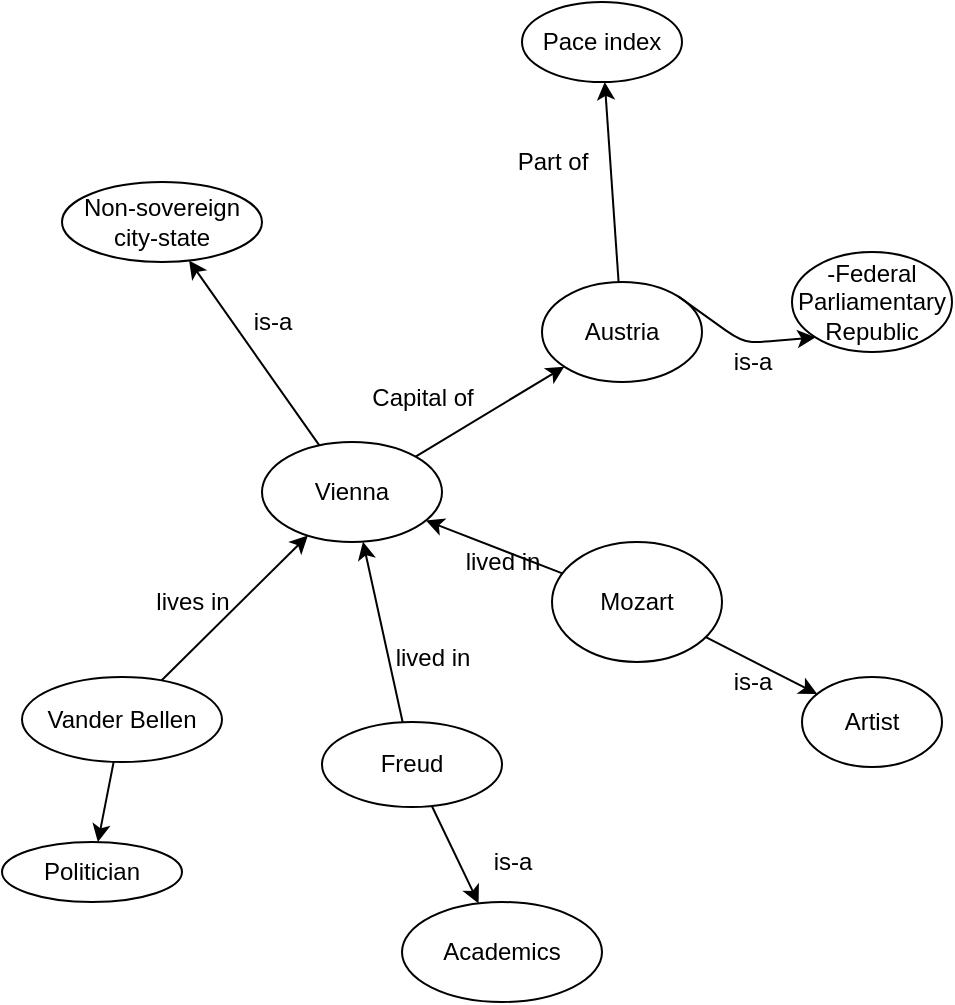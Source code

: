 <mxfile version="14.1.8" type="github">
  <diagram id="Qs0lFPgyOlP8jGPyLrFV" name="Page-1">
    <mxGraphModel dx="1790" dy="835" grid="1" gridSize="10" guides="1" tooltips="1" connect="1" arrows="1" fold="1" page="1" pageScale="1" pageWidth="827" pageHeight="1169" math="0" shadow="0">
      <root>
        <mxCell id="0" />
        <mxCell id="1" parent="0" />
        <mxCell id="Od3kULqFE9dyoIkfnW6N-1" value="Vienna" style="ellipse;whiteSpace=wrap;html=1;" parent="1" vertex="1">
          <mxGeometry x="210" y="400" width="90" height="50" as="geometry" />
        </mxCell>
        <mxCell id="Od3kULqFE9dyoIkfnW6N-3" value="Austria" style="ellipse;whiteSpace=wrap;html=1;" parent="1" vertex="1">
          <mxGeometry x="350" y="320" width="80" height="50" as="geometry" />
        </mxCell>
        <mxCell id="Od3kULqFE9dyoIkfnW6N-6" value="" style="endArrow=classic;html=1;exitX=1;exitY=0;exitDx=0;exitDy=0;" parent="1" source="Od3kULqFE9dyoIkfnW6N-1" target="Od3kULqFE9dyoIkfnW6N-3" edge="1">
          <mxGeometry width="50" height="50" relative="1" as="geometry">
            <mxPoint x="270" y="410" as="sourcePoint" />
            <mxPoint x="320" y="360" as="targetPoint" />
          </mxGeometry>
        </mxCell>
        <mxCell id="Od3kULqFE9dyoIkfnW6N-7" value="&lt;div&gt;Capital of&lt;/div&gt;&lt;div&gt;&lt;br&gt;&lt;/div&gt;" style="text;html=1;align=center;verticalAlign=middle;resizable=0;points=[];autosize=1;" parent="1" vertex="1">
          <mxGeometry x="260" y="370" width="60" height="30" as="geometry" />
        </mxCell>
        <mxCell id="Od3kULqFE9dyoIkfnW6N-8" value="&lt;p&gt;&lt;span lang=&quot;EN&quot;&gt;&lt;span&gt;-&lt;/span&gt;&lt;/span&gt;&lt;span lang=&quot;EN-US&quot;&gt;Federal Parliamentary Republic&lt;/span&gt;&lt;/p&gt;" style="ellipse;whiteSpace=wrap;html=1;" parent="1" vertex="1">
          <mxGeometry x="475" y="305" width="80" height="50" as="geometry" />
        </mxCell>
        <mxCell id="Od3kULqFE9dyoIkfnW6N-10" value="" style="endArrow=classic;html=1;entryX=0;entryY=1;entryDx=0;entryDy=0;exitX=1;exitY=0;exitDx=0;exitDy=0;" parent="1" source="Od3kULqFE9dyoIkfnW6N-3" target="Od3kULqFE9dyoIkfnW6N-8" edge="1">
          <mxGeometry width="50" height="50" relative="1" as="geometry">
            <mxPoint x="390" y="320" as="sourcePoint" />
            <mxPoint x="440" y="270" as="targetPoint" />
            <Array as="points">
              <mxPoint x="450" y="350" />
              <mxPoint x="460" y="350" />
            </Array>
          </mxGeometry>
        </mxCell>
        <mxCell id="Od3kULqFE9dyoIkfnW6N-11" value="is-a " style="text;html=1;align=center;verticalAlign=middle;resizable=0;points=[];autosize=1;" parent="1" vertex="1">
          <mxGeometry x="440" y="350" width="30" height="20" as="geometry" />
        </mxCell>
        <mxCell id="Od3kULqFE9dyoIkfnW6N-12" value="Pace index" style="ellipse;whiteSpace=wrap;html=1;" parent="1" vertex="1">
          <mxGeometry x="340" y="180" width="80" height="40" as="geometry" />
        </mxCell>
        <mxCell id="Od3kULqFE9dyoIkfnW6N-14" value="Part of" style="text;html=1;align=center;verticalAlign=middle;resizable=0;points=[];autosize=1;" parent="1" vertex="1">
          <mxGeometry x="330" y="250" width="50" height="20" as="geometry" />
        </mxCell>
        <mxCell id="Od3kULqFE9dyoIkfnW6N-15" value="Mozart" style="ellipse;whiteSpace=wrap;html=1;" parent="1" vertex="1">
          <mxGeometry x="355" y="450" width="85" height="60" as="geometry" />
        </mxCell>
        <mxCell id="Od3kULqFE9dyoIkfnW6N-16" value="Artist" style="ellipse;whiteSpace=wrap;html=1;" parent="1" vertex="1">
          <mxGeometry x="480" y="517.5" width="70" height="45" as="geometry" />
        </mxCell>
        <mxCell id="Od3kULqFE9dyoIkfnW6N-17" value="" style="endArrow=classic;html=1;" parent="1" source="Od3kULqFE9dyoIkfnW6N-15" target="Od3kULqFE9dyoIkfnW6N-1" edge="1">
          <mxGeometry width="50" height="50" relative="1" as="geometry">
            <mxPoint x="450" y="440" as="sourcePoint" />
            <mxPoint x="500" y="390" as="targetPoint" />
          </mxGeometry>
        </mxCell>
        <mxCell id="Od3kULqFE9dyoIkfnW6N-18" value="lived in" style="text;html=1;align=center;verticalAlign=middle;resizable=0;points=[];autosize=1;" parent="1" vertex="1">
          <mxGeometry x="305" y="450" width="50" height="20" as="geometry" />
        </mxCell>
        <mxCell id="Od3kULqFE9dyoIkfnW6N-25" value="is-a " style="text;html=1;align=center;verticalAlign=middle;resizable=0;points=[];autosize=1;" parent="1" vertex="1">
          <mxGeometry x="440" y="510" width="30" height="20" as="geometry" />
        </mxCell>
        <mxCell id="I9nVToqH-doklz31ILj8-2" value="" style="endArrow=classic;html=1;" edge="1" parent="1" source="Od3kULqFE9dyoIkfnW6N-3" target="Od3kULqFE9dyoIkfnW6N-12">
          <mxGeometry width="50" height="50" relative="1" as="geometry">
            <mxPoint x="370" y="650" as="sourcePoint" />
            <mxPoint x="420" y="600" as="targetPoint" />
          </mxGeometry>
        </mxCell>
        <mxCell id="I9nVToqH-doklz31ILj8-3" value="&lt;span lang=&quot;EN&quot;&gt;Non-sovereign city-state&lt;/span&gt;" style="ellipse;whiteSpace=wrap;html=1;" vertex="1" parent="1">
          <mxGeometry x="110" y="270" width="100" height="40" as="geometry" />
        </mxCell>
        <mxCell id="I9nVToqH-doklz31ILj8-5" value="" style="endArrow=classic;html=1;" edge="1" parent="1" source="Od3kULqFE9dyoIkfnW6N-1" target="I9nVToqH-doklz31ILj8-3">
          <mxGeometry width="50" height="50" relative="1" as="geometry">
            <mxPoint x="370" y="650" as="sourcePoint" />
            <mxPoint x="420" y="600" as="targetPoint" />
          </mxGeometry>
        </mxCell>
        <mxCell id="I9nVToqH-doklz31ILj8-6" value="is-a" style="text;html=1;align=center;verticalAlign=middle;resizable=0;points=[];autosize=1;" vertex="1" parent="1">
          <mxGeometry x="200" y="330" width="30" height="20" as="geometry" />
        </mxCell>
        <mxCell id="I9nVToqH-doklz31ILj8-7" value="" style="endArrow=classic;html=1;" edge="1" parent="1" source="Od3kULqFE9dyoIkfnW6N-15" target="Od3kULqFE9dyoIkfnW6N-16">
          <mxGeometry width="50" height="50" relative="1" as="geometry">
            <mxPoint x="370" y="650" as="sourcePoint" />
            <mxPoint x="420" y="600" as="targetPoint" />
          </mxGeometry>
        </mxCell>
        <mxCell id="I9nVToqH-doklz31ILj8-8" value="&lt;span lang=&quot;EN-US&quot;&gt;Freud&lt;/span&gt;" style="ellipse;whiteSpace=wrap;html=1;" vertex="1" parent="1">
          <mxGeometry x="240" y="540" width="90" height="42.5" as="geometry" />
        </mxCell>
        <mxCell id="I9nVToqH-doklz31ILj8-9" value="&lt;span lang=&quot;EN-US&quot;&gt;Academics&lt;/span&gt;" style="ellipse;whiteSpace=wrap;html=1;" vertex="1" parent="1">
          <mxGeometry x="280" y="630" width="100" height="50" as="geometry" />
        </mxCell>
        <mxCell id="I9nVToqH-doklz31ILj8-10" value="lives in" style="text;html=1;align=center;verticalAlign=middle;resizable=0;points=[];autosize=1;" vertex="1" parent="1">
          <mxGeometry x="150" y="470" width="50" height="20" as="geometry" />
        </mxCell>
        <mxCell id="I9nVToqH-doklz31ILj8-11" value="" style="endArrow=classic;html=1;" edge="1" parent="1" source="I9nVToqH-doklz31ILj8-8" target="Od3kULqFE9dyoIkfnW6N-1">
          <mxGeometry width="50" height="50" relative="1" as="geometry">
            <mxPoint x="370" y="650" as="sourcePoint" />
            <mxPoint x="420" y="600" as="targetPoint" />
          </mxGeometry>
        </mxCell>
        <mxCell id="I9nVToqH-doklz31ILj8-12" value="" style="endArrow=classic;html=1;" edge="1" parent="1" source="I9nVToqH-doklz31ILj8-8" target="I9nVToqH-doklz31ILj8-9">
          <mxGeometry width="50" height="50" relative="1" as="geometry">
            <mxPoint x="370" y="650" as="sourcePoint" />
            <mxPoint x="420" y="600" as="targetPoint" />
          </mxGeometry>
        </mxCell>
        <mxCell id="I9nVToqH-doklz31ILj8-13" value="is-a " style="text;html=1;align=center;verticalAlign=middle;resizable=0;points=[];autosize=1;" vertex="1" parent="1">
          <mxGeometry x="320" y="600" width="30" height="20" as="geometry" />
        </mxCell>
        <mxCell id="I9nVToqH-doklz31ILj8-14" value="&lt;span lang=&quot;EN-US&quot;&gt;Vander Bellen&lt;/span&gt;" style="ellipse;whiteSpace=wrap;html=1;" vertex="1" parent="1">
          <mxGeometry x="90" y="517.5" width="100" height="42.5" as="geometry" />
        </mxCell>
        <mxCell id="I9nVToqH-doklz31ILj8-15" value="" style="endArrow=classic;html=1;" edge="1" parent="1" source="I9nVToqH-doklz31ILj8-14" target="Od3kULqFE9dyoIkfnW6N-1">
          <mxGeometry width="50" height="50" relative="1" as="geometry">
            <mxPoint x="250" y="660" as="sourcePoint" />
            <mxPoint x="300" y="610" as="targetPoint" />
          </mxGeometry>
        </mxCell>
        <mxCell id="I9nVToqH-doklz31ILj8-16" value="lived in" style="text;html=1;align=center;verticalAlign=middle;resizable=0;points=[];autosize=1;" vertex="1" parent="1">
          <mxGeometry x="270" y="497.5" width="50" height="20" as="geometry" />
        </mxCell>
        <mxCell id="I9nVToqH-doklz31ILj8-17" value="&lt;span lang=&quot;EN-US&quot;&gt;Politician&lt;/span&gt;" style="ellipse;whiteSpace=wrap;html=1;" vertex="1" parent="1">
          <mxGeometry x="80" y="600" width="90" height="30" as="geometry" />
        </mxCell>
        <mxCell id="I9nVToqH-doklz31ILj8-18" value="" style="endArrow=classic;html=1;" edge="1" parent="1" source="I9nVToqH-doklz31ILj8-14" target="I9nVToqH-doklz31ILj8-17">
          <mxGeometry width="50" height="50" relative="1" as="geometry">
            <mxPoint x="250" y="660" as="sourcePoint" />
            <mxPoint x="300" y="610" as="targetPoint" />
          </mxGeometry>
        </mxCell>
      </root>
    </mxGraphModel>
  </diagram>
</mxfile>
